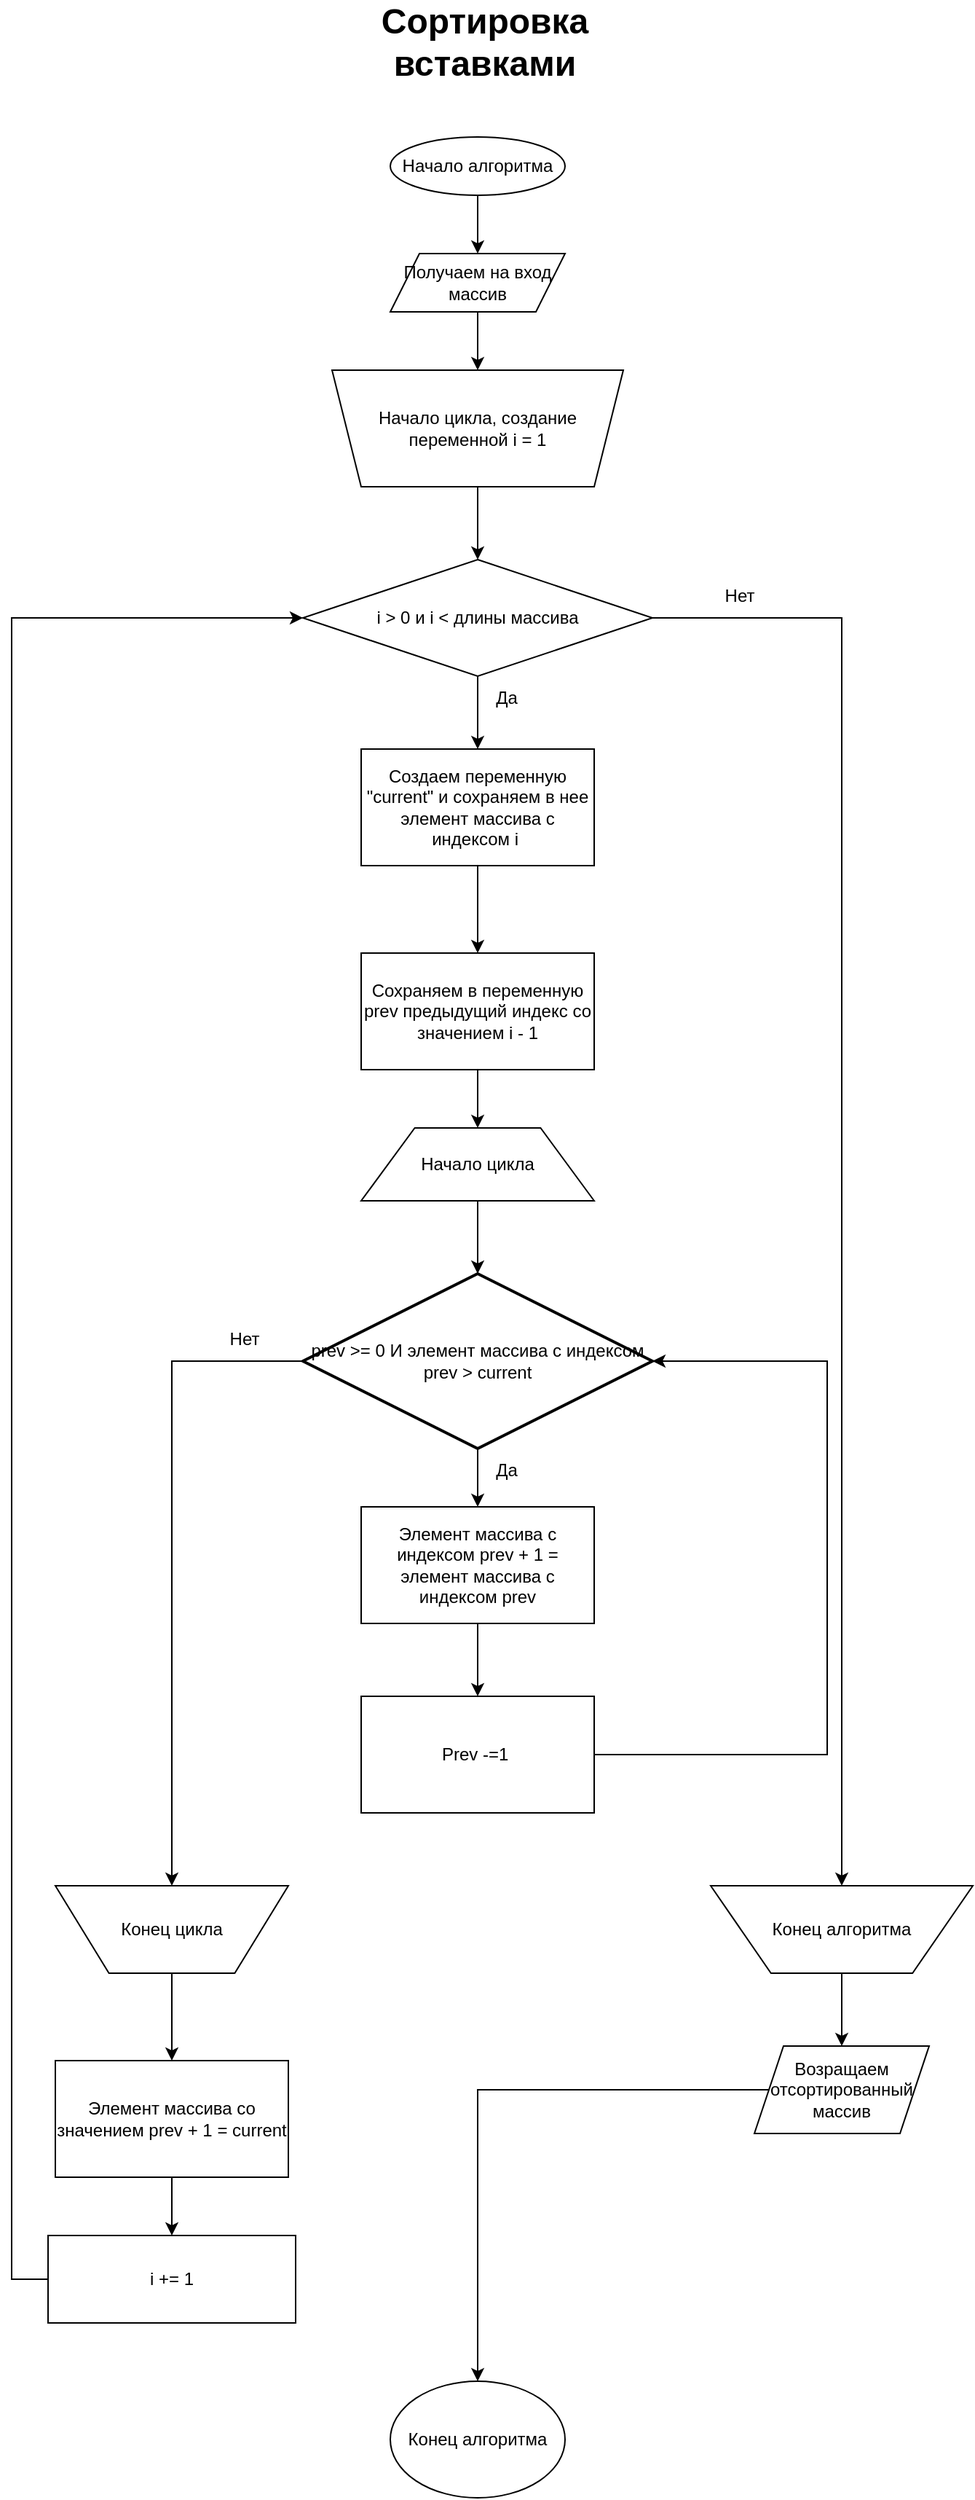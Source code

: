 <mxfile version="23.1.0" type="device">
  <diagram name="Страница — 1" id="4E6hbuSbHn7ZUeTZXxk_">
    <mxGraphModel dx="1459" dy="807" grid="1" gridSize="10" guides="1" tooltips="1" connect="1" arrows="1" fold="1" page="1" pageScale="1" pageWidth="827" pageHeight="1169" math="0" shadow="0">
      <root>
        <mxCell id="0" />
        <mxCell id="1" parent="0" />
        <mxCell id="I5jhy7SfYUPQACsIbma6-2" value="&lt;b&gt;&lt;font style=&quot;font-size: 24px;&quot;&gt;Сортировка вставками&lt;/font&gt;&lt;/b&gt;" style="text;html=1;strokeColor=none;fillColor=none;align=center;verticalAlign=middle;whiteSpace=wrap;rounded=0;" vertex="1" parent="1">
          <mxGeometry x="280" y="40" width="250" height="30" as="geometry" />
        </mxCell>
        <mxCell id="I5jhy7SfYUPQACsIbma6-6" value="" style="edgeStyle=orthogonalEdgeStyle;rounded=0;orthogonalLoop=1;jettySize=auto;html=1;" edge="1" parent="1" source="I5jhy7SfYUPQACsIbma6-3" target="I5jhy7SfYUPQACsIbma6-4">
          <mxGeometry relative="1" as="geometry" />
        </mxCell>
        <mxCell id="I5jhy7SfYUPQACsIbma6-3" value="Начало алгоритма&lt;br&gt;" style="ellipse;whiteSpace=wrap;html=1;" vertex="1" parent="1">
          <mxGeometry x="340" y="120" width="120" height="40" as="geometry" />
        </mxCell>
        <mxCell id="I5jhy7SfYUPQACsIbma6-24" value="" style="edgeStyle=orthogonalEdgeStyle;rounded=0;orthogonalLoop=1;jettySize=auto;html=1;" edge="1" parent="1" source="I5jhy7SfYUPQACsIbma6-4" target="I5jhy7SfYUPQACsIbma6-20">
          <mxGeometry relative="1" as="geometry" />
        </mxCell>
        <mxCell id="I5jhy7SfYUPQACsIbma6-4" value="Получаем на вход массив" style="shape=parallelogram;perimeter=parallelogramPerimeter;whiteSpace=wrap;html=1;fixedSize=1;" vertex="1" parent="1">
          <mxGeometry x="340" y="200" width="120" height="40" as="geometry" />
        </mxCell>
        <mxCell id="I5jhy7SfYUPQACsIbma6-12" value="" style="edgeStyle=orthogonalEdgeStyle;rounded=0;orthogonalLoop=1;jettySize=auto;html=1;" edge="1" parent="1" source="I5jhy7SfYUPQACsIbma6-9" target="I5jhy7SfYUPQACsIbma6-11">
          <mxGeometry relative="1" as="geometry" />
        </mxCell>
        <mxCell id="I5jhy7SfYUPQACsIbma6-9" value="Создаем переменную &quot;current&quot; и сохраняем в нее элемент массива с индексом i&amp;nbsp;" style="rounded=0;whiteSpace=wrap;html=1;" vertex="1" parent="1">
          <mxGeometry x="320" y="540" width="160" height="80" as="geometry" />
        </mxCell>
        <mxCell id="I5jhy7SfYUPQACsIbma6-36" value="" style="edgeStyle=orthogonalEdgeStyle;rounded=0;orthogonalLoop=1;jettySize=auto;html=1;" edge="1" parent="1" source="I5jhy7SfYUPQACsIbma6-11" target="I5jhy7SfYUPQACsIbma6-35">
          <mxGeometry relative="1" as="geometry" />
        </mxCell>
        <mxCell id="I5jhy7SfYUPQACsIbma6-11" value="Сохраняем в переменную prev предыдущий индекс со значением i - 1" style="rounded=0;whiteSpace=wrap;html=1;" vertex="1" parent="1">
          <mxGeometry x="320" y="680" width="160" height="80" as="geometry" />
        </mxCell>
        <mxCell id="I5jhy7SfYUPQACsIbma6-22" value="" style="edgeStyle=orthogonalEdgeStyle;rounded=0;orthogonalLoop=1;jettySize=auto;html=1;" edge="1" parent="1" source="I5jhy7SfYUPQACsIbma6-18" target="I5jhy7SfYUPQACsIbma6-21">
          <mxGeometry relative="1" as="geometry" />
        </mxCell>
        <mxCell id="I5jhy7SfYUPQACsIbma6-18" value="Элемент массива с индексом prev + 1 = элемент массива с индексом prev" style="whiteSpace=wrap;html=1;rounded=0;" vertex="1" parent="1">
          <mxGeometry x="320" y="1060" width="160" height="80" as="geometry" />
        </mxCell>
        <mxCell id="I5jhy7SfYUPQACsIbma6-42" style="edgeStyle=orthogonalEdgeStyle;rounded=0;orthogonalLoop=1;jettySize=auto;html=1;entryX=1;entryY=0.5;entryDx=0;entryDy=0;entryPerimeter=0;" edge="1" parent="1" source="I5jhy7SfYUPQACsIbma6-21" target="I5jhy7SfYUPQACsIbma6-38">
          <mxGeometry relative="1" as="geometry">
            <mxPoint x="640" y="950" as="targetPoint" />
            <Array as="points">
              <mxPoint x="640" y="1230" />
              <mxPoint x="640" y="960" />
            </Array>
          </mxGeometry>
        </mxCell>
        <mxCell id="I5jhy7SfYUPQACsIbma6-21" value="Prev -=1&amp;nbsp;" style="whiteSpace=wrap;html=1;rounded=0;" vertex="1" parent="1">
          <mxGeometry x="320" y="1190" width="160" height="80" as="geometry" />
        </mxCell>
        <mxCell id="I5jhy7SfYUPQACsIbma6-37" value="" style="edgeStyle=orthogonalEdgeStyle;rounded=0;orthogonalLoop=1;jettySize=auto;html=1;" edge="1" parent="1" source="I5jhy7SfYUPQACsIbma6-20" target="I5jhy7SfYUPQACsIbma6-32">
          <mxGeometry relative="1" as="geometry" />
        </mxCell>
        <mxCell id="I5jhy7SfYUPQACsIbma6-20" value="Начало цикла, создание переменной i = 1" style="shape=trapezoid;perimeter=trapezoidPerimeter;whiteSpace=wrap;html=1;fixedSize=1;direction=west;" vertex="1" parent="1">
          <mxGeometry x="300" y="280" width="200" height="80" as="geometry" />
        </mxCell>
        <mxCell id="I5jhy7SfYUPQACsIbma6-29" value="" style="edgeStyle=orthogonalEdgeStyle;rounded=0;orthogonalLoop=1;jettySize=auto;html=1;" edge="1" parent="1" source="I5jhy7SfYUPQACsIbma6-25" target="I5jhy7SfYUPQACsIbma6-28">
          <mxGeometry relative="1" as="geometry" />
        </mxCell>
        <mxCell id="I5jhy7SfYUPQACsIbma6-25" value="Конец цикла" style="verticalLabelPosition=middle;verticalAlign=middle;html=1;shape=trapezoid;perimeter=trapezoidPerimeter;whiteSpace=wrap;size=0.23;arcSize=10;flipV=1;labelPosition=center;align=center;direction=east;" vertex="1" parent="1">
          <mxGeometry x="110" y="1320" width="160" height="60" as="geometry" />
        </mxCell>
        <mxCell id="I5jhy7SfYUPQACsIbma6-46" value="" style="edgeStyle=orthogonalEdgeStyle;rounded=0;orthogonalLoop=1;jettySize=auto;html=1;" edge="1" parent="1" source="I5jhy7SfYUPQACsIbma6-28" target="I5jhy7SfYUPQACsIbma6-45">
          <mxGeometry relative="1" as="geometry" />
        </mxCell>
        <mxCell id="I5jhy7SfYUPQACsIbma6-28" value="Элемент массива со значением prev + 1 = current" style="rounded=0;whiteSpace=wrap;html=1;" vertex="1" parent="1">
          <mxGeometry x="110" y="1440" width="160" height="80" as="geometry" />
        </mxCell>
        <mxCell id="I5jhy7SfYUPQACsIbma6-33" value="" style="edgeStyle=orthogonalEdgeStyle;rounded=0;orthogonalLoop=1;jettySize=auto;html=1;" edge="1" parent="1" source="I5jhy7SfYUPQACsIbma6-32" target="I5jhy7SfYUPQACsIbma6-9">
          <mxGeometry relative="1" as="geometry" />
        </mxCell>
        <mxCell id="I5jhy7SfYUPQACsIbma6-50" style="edgeStyle=orthogonalEdgeStyle;rounded=0;orthogonalLoop=1;jettySize=auto;html=1;entryX=0.5;entryY=0;entryDx=0;entryDy=0;" edge="1" parent="1" source="I5jhy7SfYUPQACsIbma6-32" target="I5jhy7SfYUPQACsIbma6-49">
          <mxGeometry relative="1" as="geometry" />
        </mxCell>
        <mxCell id="I5jhy7SfYUPQACsIbma6-32" value="i &amp;gt; 0 и i &amp;lt; длины массива" style="rhombus;whiteSpace=wrap;html=1;" vertex="1" parent="1">
          <mxGeometry x="280" y="410" width="240" height="80" as="geometry" />
        </mxCell>
        <mxCell id="I5jhy7SfYUPQACsIbma6-34" value="Да" style="text;html=1;strokeColor=none;fillColor=none;align=center;verticalAlign=middle;whiteSpace=wrap;rounded=0;" vertex="1" parent="1">
          <mxGeometry x="390" y="490" width="60" height="30" as="geometry" />
        </mxCell>
        <mxCell id="I5jhy7SfYUPQACsIbma6-39" value="" style="edgeStyle=orthogonalEdgeStyle;rounded=0;orthogonalLoop=1;jettySize=auto;html=1;" edge="1" parent="1" source="I5jhy7SfYUPQACsIbma6-35" target="I5jhy7SfYUPQACsIbma6-38">
          <mxGeometry relative="1" as="geometry" />
        </mxCell>
        <mxCell id="I5jhy7SfYUPQACsIbma6-35" value="Начало цикла" style="verticalLabelPosition=middle;verticalAlign=middle;html=1;shape=trapezoid;perimeter=trapezoidPerimeter;whiteSpace=wrap;size=0.23;arcSize=10;flipV=1;labelPosition=center;align=center;direction=west;" vertex="1" parent="1">
          <mxGeometry x="320" y="800" width="160" height="50" as="geometry" />
        </mxCell>
        <mxCell id="I5jhy7SfYUPQACsIbma6-40" value="" style="edgeStyle=orthogonalEdgeStyle;rounded=0;orthogonalLoop=1;jettySize=auto;html=1;" edge="1" parent="1" source="I5jhy7SfYUPQACsIbma6-38" target="I5jhy7SfYUPQACsIbma6-18">
          <mxGeometry relative="1" as="geometry" />
        </mxCell>
        <mxCell id="I5jhy7SfYUPQACsIbma6-43" style="edgeStyle=orthogonalEdgeStyle;rounded=0;orthogonalLoop=1;jettySize=auto;html=1;entryX=0.5;entryY=0;entryDx=0;entryDy=0;" edge="1" parent="1" source="I5jhy7SfYUPQACsIbma6-38" target="I5jhy7SfYUPQACsIbma6-25">
          <mxGeometry relative="1" as="geometry" />
        </mxCell>
        <mxCell id="I5jhy7SfYUPQACsIbma6-38" value="prev &amp;gt;= 0 И элемент массива с индексом prev &amp;gt; current" style="strokeWidth=2;html=1;shape=mxgraph.flowchart.decision;whiteSpace=wrap;" vertex="1" parent="1">
          <mxGeometry x="280" y="900" width="240" height="120" as="geometry" />
        </mxCell>
        <mxCell id="I5jhy7SfYUPQACsIbma6-41" value="Да" style="text;html=1;strokeColor=none;fillColor=none;align=center;verticalAlign=middle;whiteSpace=wrap;rounded=0;" vertex="1" parent="1">
          <mxGeometry x="390" y="1020" width="60" height="30" as="geometry" />
        </mxCell>
        <mxCell id="I5jhy7SfYUPQACsIbma6-44" value="Нет&lt;br&gt;" style="text;html=1;strokeColor=none;fillColor=none;align=center;verticalAlign=middle;whiteSpace=wrap;rounded=0;" vertex="1" parent="1">
          <mxGeometry x="210" y="930" width="60" height="30" as="geometry" />
        </mxCell>
        <mxCell id="I5jhy7SfYUPQACsIbma6-47" style="edgeStyle=orthogonalEdgeStyle;rounded=0;orthogonalLoop=1;jettySize=auto;html=1;entryX=0;entryY=0.5;entryDx=0;entryDy=0;" edge="1" parent="1" source="I5jhy7SfYUPQACsIbma6-45" target="I5jhy7SfYUPQACsIbma6-32">
          <mxGeometry relative="1" as="geometry">
            <Array as="points">
              <mxPoint x="80" y="1590" />
              <mxPoint x="80" y="450" />
            </Array>
          </mxGeometry>
        </mxCell>
        <mxCell id="I5jhy7SfYUPQACsIbma6-45" value="i += 1" style="rounded=0;whiteSpace=wrap;html=1;" vertex="1" parent="1">
          <mxGeometry x="105" y="1560" width="170" height="60" as="geometry" />
        </mxCell>
        <mxCell id="I5jhy7SfYUPQACsIbma6-54" value="" style="edgeStyle=orthogonalEdgeStyle;rounded=0;orthogonalLoop=1;jettySize=auto;html=1;" edge="1" parent="1" source="I5jhy7SfYUPQACsIbma6-49" target="I5jhy7SfYUPQACsIbma6-53">
          <mxGeometry relative="1" as="geometry" />
        </mxCell>
        <mxCell id="I5jhy7SfYUPQACsIbma6-49" value="Конец алгоритма" style="verticalLabelPosition=middle;verticalAlign=middle;html=1;shape=trapezoid;perimeter=trapezoidPerimeter;whiteSpace=wrap;size=0.23;arcSize=10;flipV=1;labelPosition=center;align=center;" vertex="1" parent="1">
          <mxGeometry x="560" y="1320" width="180" height="60" as="geometry" />
        </mxCell>
        <mxCell id="I5jhy7SfYUPQACsIbma6-51" value="Нет&lt;br&gt;" style="text;html=1;strokeColor=none;fillColor=none;align=center;verticalAlign=middle;whiteSpace=wrap;rounded=0;" vertex="1" parent="1">
          <mxGeometry x="550" y="420" width="60" height="30" as="geometry" />
        </mxCell>
        <mxCell id="I5jhy7SfYUPQACsIbma6-56" style="edgeStyle=orthogonalEdgeStyle;rounded=0;orthogonalLoop=1;jettySize=auto;html=1;entryX=0.5;entryY=0;entryDx=0;entryDy=0;" edge="1" parent="1" source="I5jhy7SfYUPQACsIbma6-53" target="I5jhy7SfYUPQACsIbma6-55">
          <mxGeometry relative="1" as="geometry" />
        </mxCell>
        <mxCell id="I5jhy7SfYUPQACsIbma6-53" value="Возращаем отсортированный массив" style="shape=parallelogram;perimeter=parallelogramPerimeter;whiteSpace=wrap;html=1;fixedSize=1;" vertex="1" parent="1">
          <mxGeometry x="590" y="1430" width="120" height="60" as="geometry" />
        </mxCell>
        <mxCell id="I5jhy7SfYUPQACsIbma6-55" value="Конец алгоритма&lt;br&gt;" style="ellipse;whiteSpace=wrap;html=1;" vertex="1" parent="1">
          <mxGeometry x="340" y="1660" width="120" height="80" as="geometry" />
        </mxCell>
      </root>
    </mxGraphModel>
  </diagram>
</mxfile>
